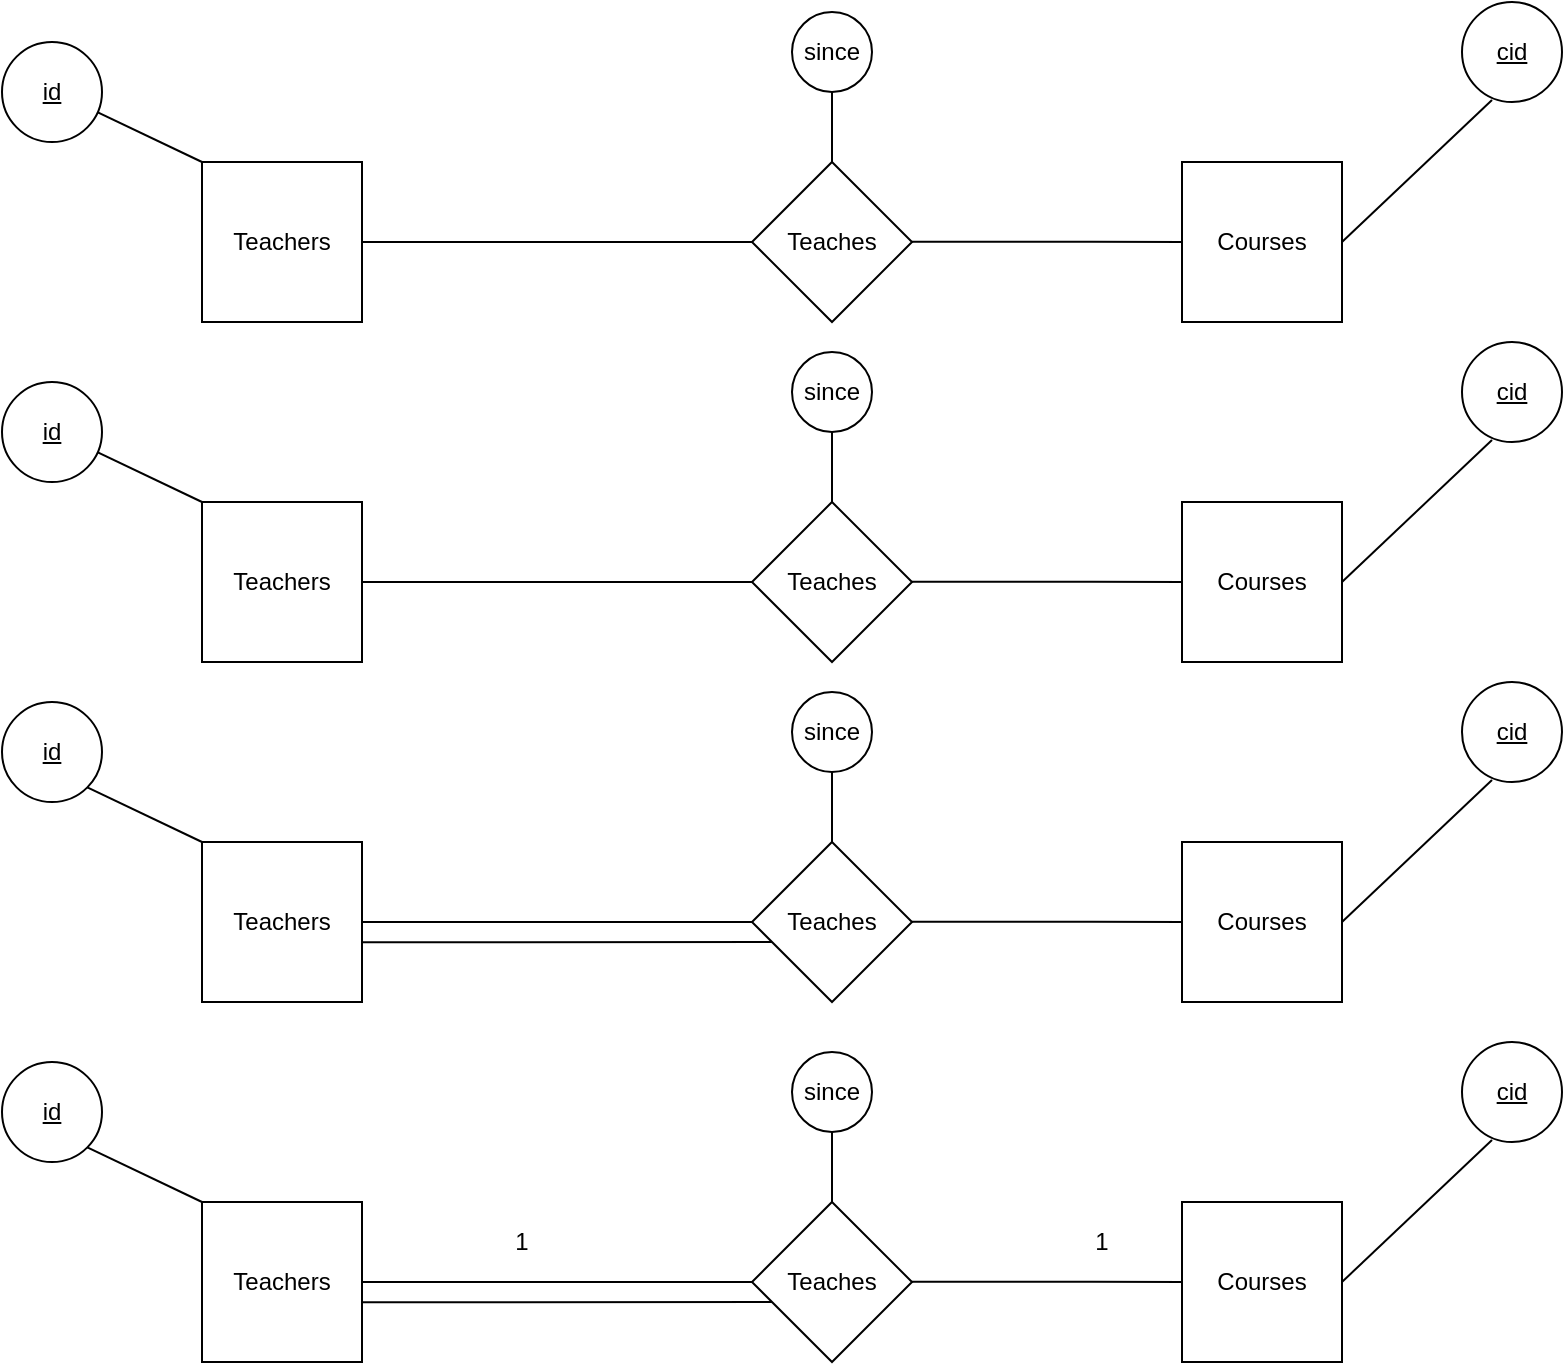 <mxfile version="14.9.8" type="device"><diagram id="b0IqfryrhFUx6xYA2JLT" name="Page-1"><mxGraphModel dx="1673" dy="1991" grid="1" gridSize="10" guides="1" tooltips="1" connect="1" arrows="1" fold="1" page="1" pageScale="1" pageWidth="850" pageHeight="1100" math="0" shadow="0"><root><mxCell id="0"/><mxCell id="1" parent="0"/><mxCell id="QMT0ZvCiZtEim_vVgjv6-1" value="&lt;div&gt;Teachers&lt;/div&gt;" style="whiteSpace=wrap;html=1;aspect=fixed;" vertex="1" parent="1"><mxGeometry x="110" y="170" width="80" height="80" as="geometry"/></mxCell><mxCell id="QMT0ZvCiZtEim_vVgjv6-2" value="Courses" style="whiteSpace=wrap;html=1;aspect=fixed;" vertex="1" parent="1"><mxGeometry x="600" y="170" width="80" height="80" as="geometry"/></mxCell><mxCell id="QMT0ZvCiZtEim_vVgjv6-3" value="&lt;div&gt;Teaches&lt;/div&gt;" style="rhombus;whiteSpace=wrap;html=1;" vertex="1" parent="1"><mxGeometry x="385" y="170" width="80" height="80" as="geometry"/></mxCell><mxCell id="QMT0ZvCiZtEim_vVgjv6-6" value="" style="endArrow=none;html=1;exitX=1;exitY=0.5;exitDx=0;exitDy=0;entryX=0;entryY=0.5;entryDx=0;entryDy=0;" edge="1" parent="1" source="QMT0ZvCiZtEim_vVgjv6-1" target="QMT0ZvCiZtEim_vVgjv6-3"><mxGeometry width="50" height="50" relative="1" as="geometry"><mxPoint x="400" y="410" as="sourcePoint"/><mxPoint x="450" y="360" as="targetPoint"/></mxGeometry></mxCell><mxCell id="QMT0ZvCiZtEim_vVgjv6-8" value="" style="endArrow=none;html=1;exitX=1;exitY=0.5;exitDx=0;exitDy=0;" edge="1" parent="1"><mxGeometry width="50" height="50" relative="1" as="geometry"><mxPoint x="465" y="209.9" as="sourcePoint"/><mxPoint x="600" y="210" as="targetPoint"/><Array as="points"><mxPoint x="545" y="209.9"/></Array></mxGeometry></mxCell><mxCell id="QMT0ZvCiZtEim_vVgjv6-10" value="&lt;div&gt;&lt;u&gt;id&lt;/u&gt;&lt;/div&gt;" style="ellipse;whiteSpace=wrap;html=1;aspect=fixed;" vertex="1" parent="1"><mxGeometry x="10" y="100" width="50" height="50" as="geometry"/></mxCell><mxCell id="QMT0ZvCiZtEim_vVgjv6-11" value="&lt;u&gt;cid&lt;/u&gt;" style="ellipse;whiteSpace=wrap;html=1;aspect=fixed;" vertex="1" parent="1"><mxGeometry x="740" y="90" width="50" height="50" as="geometry"/></mxCell><mxCell id="QMT0ZvCiZtEim_vVgjv6-15" value="" style="endArrow=none;html=1;entryX=0.3;entryY=0.98;entryDx=0;entryDy=0;entryPerimeter=0;" edge="1" parent="1" target="QMT0ZvCiZtEim_vVgjv6-11"><mxGeometry width="50" height="50" relative="1" as="geometry"><mxPoint x="680" y="210" as="sourcePoint"/><mxPoint x="730" y="160" as="targetPoint"/></mxGeometry></mxCell><mxCell id="QMT0ZvCiZtEim_vVgjv6-16" value="" style="endArrow=none;html=1;exitX=1;exitY=1;exitDx=0;exitDy=0;entryX=0;entryY=0;entryDx=0;entryDy=0;" edge="1" parent="1" source="QMT0ZvCiZtEim_vVgjv6-10" target="QMT0ZvCiZtEim_vVgjv6-1"><mxGeometry width="50" height="50" relative="1" as="geometry"><mxPoint x="400" y="380" as="sourcePoint"/><mxPoint x="450" y="330" as="targetPoint"/></mxGeometry></mxCell><mxCell id="QMT0ZvCiZtEim_vVgjv6-17" value="since" style="ellipse;whiteSpace=wrap;html=1;aspect=fixed;" vertex="1" parent="1"><mxGeometry x="405" y="95" width="40" height="40" as="geometry"/></mxCell><mxCell id="QMT0ZvCiZtEim_vVgjv6-19" value="" style="endArrow=none;html=1;entryX=0.5;entryY=1;entryDx=0;entryDy=0;" edge="1" parent="1" target="QMT0ZvCiZtEim_vVgjv6-17"><mxGeometry width="50" height="50" relative="1" as="geometry"><mxPoint x="425" y="170" as="sourcePoint"/><mxPoint x="475" y="120" as="targetPoint"/></mxGeometry></mxCell><mxCell id="QMT0ZvCiZtEim_vVgjv6-20" value="&lt;div&gt;1&lt;/div&gt;" style="text;html=1;strokeColor=none;fillColor=none;align=center;verticalAlign=middle;whiteSpace=wrap;rounded=0;" vertex="1" parent="1"><mxGeometry x="250" y="180" width="40" height="20" as="geometry"/></mxCell><mxCell id="QMT0ZvCiZtEim_vVgjv6-21" value="&lt;div&gt;1&lt;/div&gt;" style="text;html=1;strokeColor=none;fillColor=none;align=center;verticalAlign=middle;whiteSpace=wrap;rounded=0;" vertex="1" parent="1"><mxGeometry x="540" y="180" width="40" height="20" as="geometry"/></mxCell><mxCell id="QMT0ZvCiZtEim_vVgjv6-22" value="" style="endArrow=none;html=1;entryX=0;entryY=0.5;entryDx=0;entryDy=0;exitX=1.003;exitY=0.627;exitDx=0;exitDy=0;exitPerimeter=0;" edge="1" parent="1" source="QMT0ZvCiZtEim_vVgjv6-1"><mxGeometry width="50" height="50" relative="1" as="geometry"><mxPoint x="194" y="220" as="sourcePoint"/><mxPoint x="395" y="220" as="targetPoint"/></mxGeometry></mxCell><mxCell id="QMT0ZvCiZtEim_vVgjv6-23" value="&lt;div&gt;Teachers&lt;/div&gt;" style="whiteSpace=wrap;html=1;aspect=fixed;" vertex="1" parent="1"><mxGeometry x="110" y="-10" width="80" height="80" as="geometry"/></mxCell><mxCell id="QMT0ZvCiZtEim_vVgjv6-24" value="Courses" style="whiteSpace=wrap;html=1;aspect=fixed;" vertex="1" parent="1"><mxGeometry x="600" y="-10" width="80" height="80" as="geometry"/></mxCell><mxCell id="QMT0ZvCiZtEim_vVgjv6-25" value="&lt;div&gt;Teaches&lt;/div&gt;" style="rhombus;whiteSpace=wrap;html=1;" vertex="1" parent="1"><mxGeometry x="385" y="-10" width="80" height="80" as="geometry"/></mxCell><mxCell id="QMT0ZvCiZtEim_vVgjv6-26" value="" style="endArrow=none;html=1;exitX=1;exitY=0.5;exitDx=0;exitDy=0;entryX=0;entryY=0.5;entryDx=0;entryDy=0;" edge="1" parent="1" source="QMT0ZvCiZtEim_vVgjv6-23" target="QMT0ZvCiZtEim_vVgjv6-25"><mxGeometry width="50" height="50" relative="1" as="geometry"><mxPoint x="400" y="230" as="sourcePoint"/><mxPoint x="450" y="180" as="targetPoint"/></mxGeometry></mxCell><mxCell id="QMT0ZvCiZtEim_vVgjv6-27" value="" style="endArrow=none;html=1;exitX=1;exitY=0.5;exitDx=0;exitDy=0;" edge="1" parent="1"><mxGeometry width="50" height="50" relative="1" as="geometry"><mxPoint x="465" y="29.9" as="sourcePoint"/><mxPoint x="600" y="30" as="targetPoint"/><Array as="points"><mxPoint x="545" y="29.9"/></Array></mxGeometry></mxCell><mxCell id="QMT0ZvCiZtEim_vVgjv6-28" value="&lt;div&gt;&lt;u&gt;id&lt;/u&gt;&lt;/div&gt;" style="ellipse;whiteSpace=wrap;html=1;aspect=fixed;" vertex="1" parent="1"><mxGeometry x="10" y="-80" width="50" height="50" as="geometry"/></mxCell><mxCell id="QMT0ZvCiZtEim_vVgjv6-29" value="&lt;u&gt;cid&lt;/u&gt;" style="ellipse;whiteSpace=wrap;html=1;aspect=fixed;" vertex="1" parent="1"><mxGeometry x="740" y="-90" width="50" height="50" as="geometry"/></mxCell><mxCell id="QMT0ZvCiZtEim_vVgjv6-30" value="" style="endArrow=none;html=1;entryX=0.3;entryY=0.98;entryDx=0;entryDy=0;entryPerimeter=0;" edge="1" parent="1" target="QMT0ZvCiZtEim_vVgjv6-29"><mxGeometry width="50" height="50" relative="1" as="geometry"><mxPoint x="680" y="30" as="sourcePoint"/><mxPoint x="730" y="-20" as="targetPoint"/></mxGeometry></mxCell><mxCell id="QMT0ZvCiZtEim_vVgjv6-31" value="" style="endArrow=none;html=1;exitX=1;exitY=1;exitDx=0;exitDy=0;entryX=0;entryY=0;entryDx=0;entryDy=0;" edge="1" parent="1" source="QMT0ZvCiZtEim_vVgjv6-28" target="QMT0ZvCiZtEim_vVgjv6-23"><mxGeometry width="50" height="50" relative="1" as="geometry"><mxPoint x="400" y="200" as="sourcePoint"/><mxPoint x="450" y="150" as="targetPoint"/></mxGeometry></mxCell><mxCell id="QMT0ZvCiZtEim_vVgjv6-32" value="since" style="ellipse;whiteSpace=wrap;html=1;aspect=fixed;" vertex="1" parent="1"><mxGeometry x="405" y="-85" width="40" height="40" as="geometry"/></mxCell><mxCell id="QMT0ZvCiZtEim_vVgjv6-33" value="" style="endArrow=none;html=1;entryX=0.5;entryY=1;entryDx=0;entryDy=0;" edge="1" parent="1" target="QMT0ZvCiZtEim_vVgjv6-32"><mxGeometry width="50" height="50" relative="1" as="geometry"><mxPoint x="425" y="-10" as="sourcePoint"/><mxPoint x="475" y="-60" as="targetPoint"/></mxGeometry></mxCell><mxCell id="QMT0ZvCiZtEim_vVgjv6-36" value="" style="endArrow=none;html=1;entryX=0;entryY=0.5;entryDx=0;entryDy=0;exitX=1.003;exitY=0.627;exitDx=0;exitDy=0;exitPerimeter=0;" edge="1" parent="1" source="QMT0ZvCiZtEim_vVgjv6-23"><mxGeometry width="50" height="50" relative="1" as="geometry"><mxPoint x="194" y="40" as="sourcePoint"/><mxPoint x="395" y="40" as="targetPoint"/></mxGeometry></mxCell><mxCell id="QMT0ZvCiZtEim_vVgjv6-37" value="&lt;div&gt;Teachers&lt;/div&gt;" style="whiteSpace=wrap;html=1;aspect=fixed;" vertex="1" parent="1"><mxGeometry x="110" y="-180" width="80" height="80" as="geometry"/></mxCell><mxCell id="QMT0ZvCiZtEim_vVgjv6-38" value="Courses" style="whiteSpace=wrap;html=1;aspect=fixed;" vertex="1" parent="1"><mxGeometry x="600" y="-180" width="80" height="80" as="geometry"/></mxCell><mxCell id="QMT0ZvCiZtEim_vVgjv6-39" value="&lt;div&gt;Teaches&lt;/div&gt;" style="rhombus;whiteSpace=wrap;html=1;" vertex="1" parent="1"><mxGeometry x="385" y="-180" width="80" height="80" as="geometry"/></mxCell><mxCell id="QMT0ZvCiZtEim_vVgjv6-40" value="" style="endArrow=none;html=1;exitX=1;exitY=0.5;exitDx=0;exitDy=0;entryX=0;entryY=0.5;entryDx=0;entryDy=0;" edge="1" parent="1" source="QMT0ZvCiZtEim_vVgjv6-37" target="QMT0ZvCiZtEim_vVgjv6-39"><mxGeometry width="50" height="50" relative="1" as="geometry"><mxPoint x="400" y="60" as="sourcePoint"/><mxPoint x="450" y="10" as="targetPoint"/></mxGeometry></mxCell><mxCell id="QMT0ZvCiZtEim_vVgjv6-41" value="" style="endArrow=none;html=1;exitX=1;exitY=0.5;exitDx=0;exitDy=0;" edge="1" parent="1"><mxGeometry width="50" height="50" relative="1" as="geometry"><mxPoint x="465" y="-140.1" as="sourcePoint"/><mxPoint x="600" y="-140" as="targetPoint"/><Array as="points"><mxPoint x="545" y="-140.1"/></Array></mxGeometry></mxCell><mxCell id="QMT0ZvCiZtEim_vVgjv6-42" value="&lt;u&gt;cid&lt;/u&gt;" style="ellipse;whiteSpace=wrap;html=1;aspect=fixed;" vertex="1" parent="1"><mxGeometry x="740" y="-260" width="50" height="50" as="geometry"/></mxCell><mxCell id="QMT0ZvCiZtEim_vVgjv6-43" value="" style="endArrow=none;html=1;entryX=0.3;entryY=0.98;entryDx=0;entryDy=0;entryPerimeter=0;" edge="1" parent="1" target="QMT0ZvCiZtEim_vVgjv6-42"><mxGeometry width="50" height="50" relative="1" as="geometry"><mxPoint x="680" y="-140" as="sourcePoint"/><mxPoint x="730" y="-190" as="targetPoint"/></mxGeometry></mxCell><mxCell id="QMT0ZvCiZtEim_vVgjv6-44" value="" style="endArrow=none;html=1;exitX=1;exitY=1;exitDx=0;exitDy=0;entryX=0;entryY=0;entryDx=0;entryDy=0;" edge="1" parent="1" target="QMT0ZvCiZtEim_vVgjv6-37"><mxGeometry width="50" height="50" relative="1" as="geometry"><mxPoint x="52.678" y="-207.322" as="sourcePoint"/><mxPoint x="450" y="-20" as="targetPoint"/></mxGeometry></mxCell><mxCell id="QMT0ZvCiZtEim_vVgjv6-45" value="since" style="ellipse;whiteSpace=wrap;html=1;aspect=fixed;" vertex="1" parent="1"><mxGeometry x="405" y="-255" width="40" height="40" as="geometry"/></mxCell><mxCell id="QMT0ZvCiZtEim_vVgjv6-46" value="" style="endArrow=none;html=1;entryX=0.5;entryY=1;entryDx=0;entryDy=0;" edge="1" parent="1" target="QMT0ZvCiZtEim_vVgjv6-45"><mxGeometry width="50" height="50" relative="1" as="geometry"><mxPoint x="425" y="-180" as="sourcePoint"/><mxPoint x="475" y="-230" as="targetPoint"/></mxGeometry></mxCell><mxCell id="QMT0ZvCiZtEim_vVgjv6-48" value="&lt;div&gt;&lt;u&gt;id&lt;/u&gt;&lt;/div&gt;" style="ellipse;whiteSpace=wrap;html=1;aspect=fixed;" vertex="1" parent="1"><mxGeometry x="10" y="-240" width="50" height="50" as="geometry"/></mxCell><mxCell id="QMT0ZvCiZtEim_vVgjv6-49" value="&lt;div&gt;Teachers&lt;/div&gt;" style="whiteSpace=wrap;html=1;aspect=fixed;" vertex="1" parent="1"><mxGeometry x="110" y="-350" width="80" height="80" as="geometry"/></mxCell><mxCell id="QMT0ZvCiZtEim_vVgjv6-50" value="Courses" style="whiteSpace=wrap;html=1;aspect=fixed;" vertex="1" parent="1"><mxGeometry x="600" y="-350" width="80" height="80" as="geometry"/></mxCell><mxCell id="QMT0ZvCiZtEim_vVgjv6-51" value="&lt;div&gt;Teaches&lt;/div&gt;" style="rhombus;whiteSpace=wrap;html=1;" vertex="1" parent="1"><mxGeometry x="385" y="-350" width="80" height="80" as="geometry"/></mxCell><mxCell id="QMT0ZvCiZtEim_vVgjv6-52" value="" style="endArrow=none;html=1;exitX=1;exitY=0.5;exitDx=0;exitDy=0;entryX=0;entryY=0.5;entryDx=0;entryDy=0;" edge="1" parent="1" source="QMT0ZvCiZtEim_vVgjv6-49" target="QMT0ZvCiZtEim_vVgjv6-51"><mxGeometry width="50" height="50" relative="1" as="geometry"><mxPoint x="400" y="-110" as="sourcePoint"/><mxPoint x="450" y="-160" as="targetPoint"/></mxGeometry></mxCell><mxCell id="QMT0ZvCiZtEim_vVgjv6-53" value="" style="endArrow=none;html=1;exitX=1;exitY=0.5;exitDx=0;exitDy=0;" edge="1" parent="1"><mxGeometry width="50" height="50" relative="1" as="geometry"><mxPoint x="465" y="-310.1" as="sourcePoint"/><mxPoint x="600" y="-310" as="targetPoint"/><Array as="points"><mxPoint x="545" y="-310.1"/></Array></mxGeometry></mxCell><mxCell id="QMT0ZvCiZtEim_vVgjv6-54" value="&lt;u&gt;cid&lt;/u&gt;" style="ellipse;whiteSpace=wrap;html=1;aspect=fixed;" vertex="1" parent="1"><mxGeometry x="740" y="-430" width="50" height="50" as="geometry"/></mxCell><mxCell id="QMT0ZvCiZtEim_vVgjv6-55" value="" style="endArrow=none;html=1;entryX=0.3;entryY=0.98;entryDx=0;entryDy=0;entryPerimeter=0;" edge="1" parent="1" target="QMT0ZvCiZtEim_vVgjv6-54"><mxGeometry width="50" height="50" relative="1" as="geometry"><mxPoint x="680" y="-310" as="sourcePoint"/><mxPoint x="730" y="-360" as="targetPoint"/></mxGeometry></mxCell><mxCell id="QMT0ZvCiZtEim_vVgjv6-56" value="" style="endArrow=none;html=1;exitX=1;exitY=1;exitDx=0;exitDy=0;entryX=0;entryY=0;entryDx=0;entryDy=0;" edge="1" parent="1" target="QMT0ZvCiZtEim_vVgjv6-49"><mxGeometry width="50" height="50" relative="1" as="geometry"><mxPoint x="52.678" y="-377.322" as="sourcePoint"/><mxPoint x="450" y="-190" as="targetPoint"/></mxGeometry></mxCell><mxCell id="QMT0ZvCiZtEim_vVgjv6-57" value="since" style="ellipse;whiteSpace=wrap;html=1;aspect=fixed;" vertex="1" parent="1"><mxGeometry x="405" y="-425" width="40" height="40" as="geometry"/></mxCell><mxCell id="QMT0ZvCiZtEim_vVgjv6-58" value="" style="endArrow=none;html=1;entryX=0.5;entryY=1;entryDx=0;entryDy=0;" edge="1" parent="1" target="QMT0ZvCiZtEim_vVgjv6-57"><mxGeometry width="50" height="50" relative="1" as="geometry"><mxPoint x="425" y="-350" as="sourcePoint"/><mxPoint x="475" y="-400" as="targetPoint"/></mxGeometry></mxCell><mxCell id="QMT0ZvCiZtEim_vVgjv6-59" value="&lt;div&gt;&lt;u&gt;id&lt;/u&gt;&lt;/div&gt;" style="ellipse;whiteSpace=wrap;html=1;aspect=fixed;" vertex="1" parent="1"><mxGeometry x="10" y="-410" width="50" height="50" as="geometry"/></mxCell></root></mxGraphModel></diagram></mxfile>